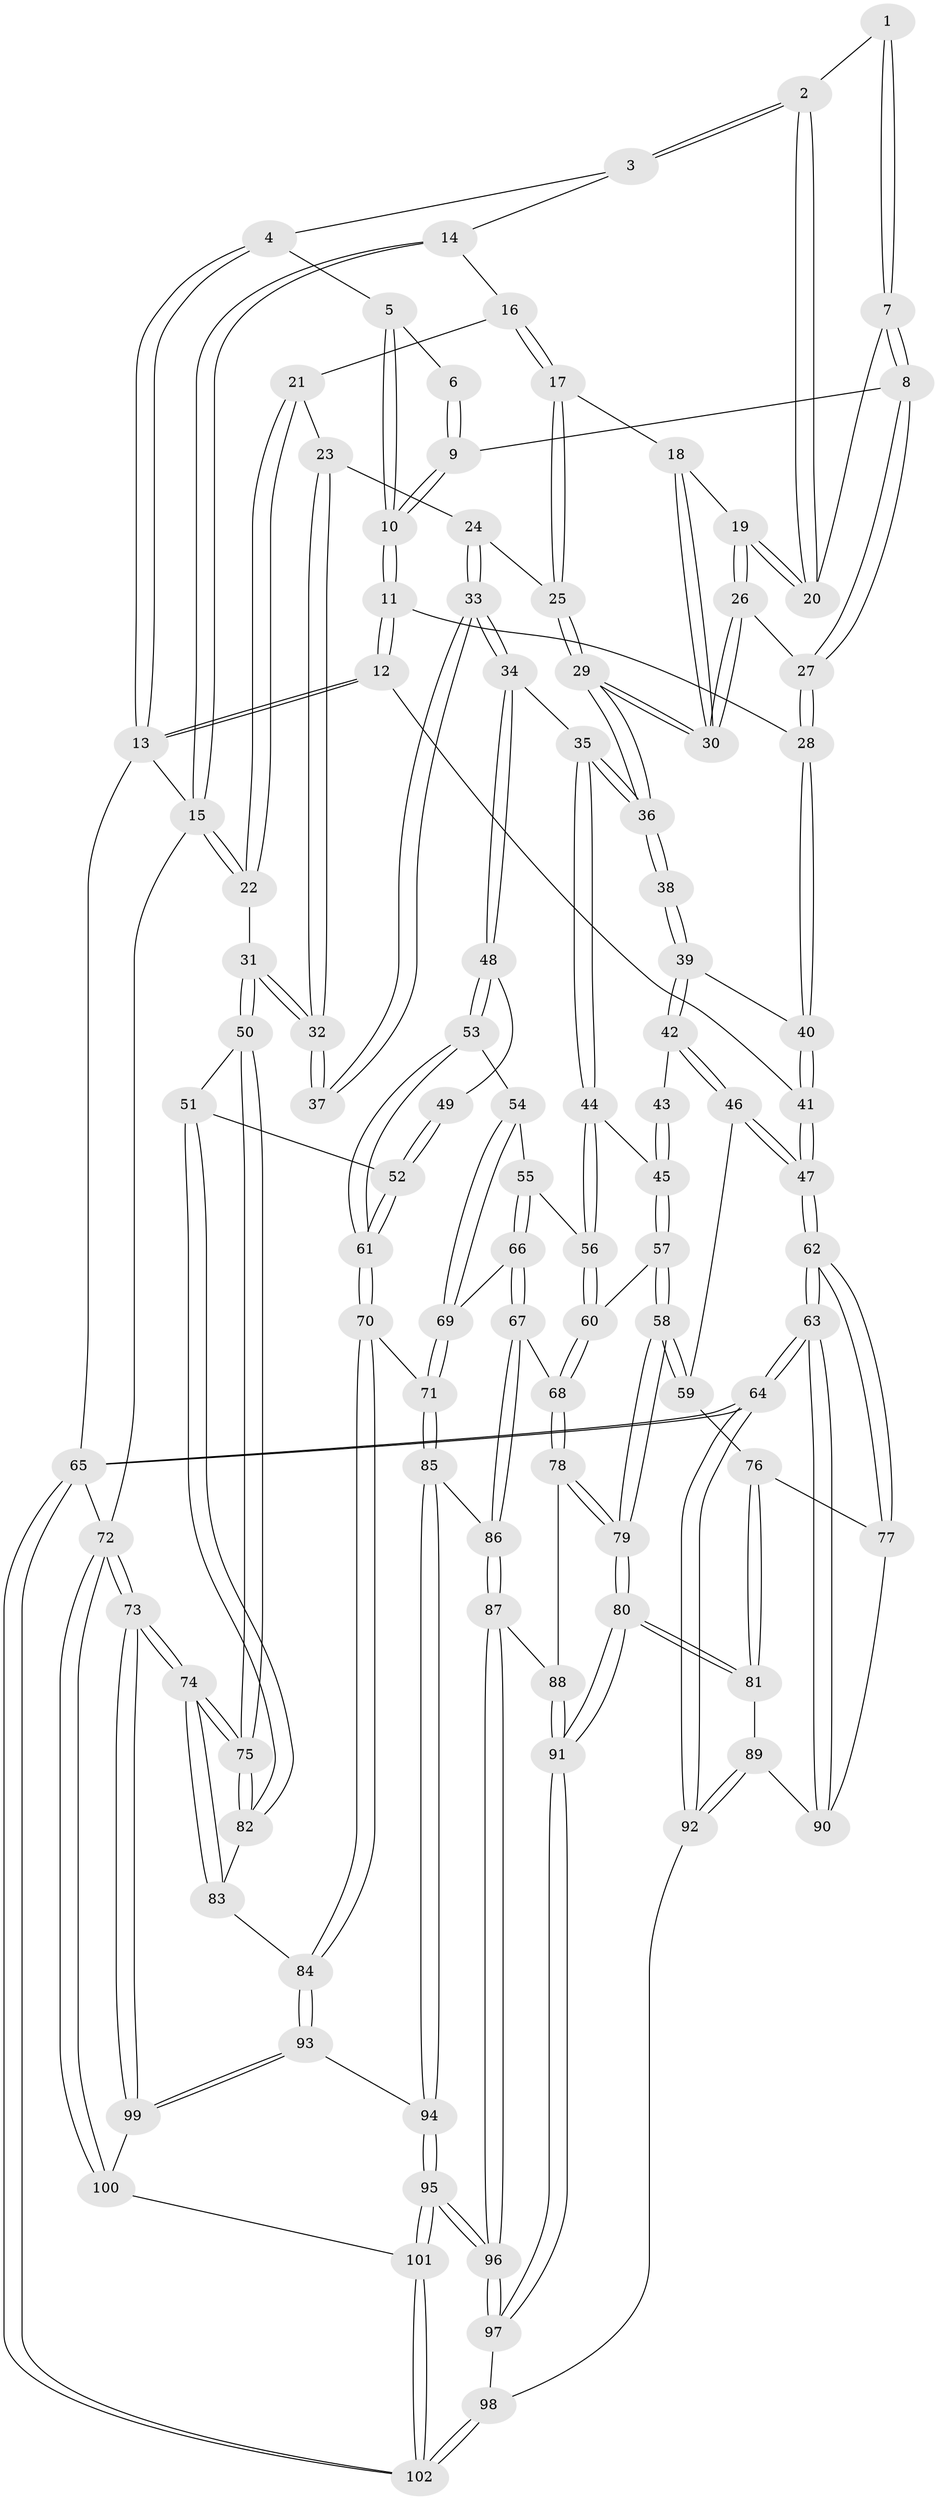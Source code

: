 // Generated by graph-tools (version 1.1) at 2025/01/03/09/25 05:01:55]
// undirected, 102 vertices, 252 edges
graph export_dot {
graph [start="1"]
  node [color=gray90,style=filled];
  1 [pos="+0.3440410259713706+0.03901616788282932"];
  2 [pos="+0.49474289948251354+0"];
  3 [pos="+0.5192771327051994+0"];
  4 [pos="+0.22700193383915934+0"];
  5 [pos="+0.24791541290241043+0"];
  6 [pos="+0.3306272881652117+0.041513380217710776"];
  7 [pos="+0.3861505790732909+0.11902773982027923"];
  8 [pos="+0.3775043992660578+0.12538155840583645"];
  9 [pos="+0.3104257391538429+0.09974300042251938"];
  10 [pos="+0.22370571559747976+0.10461185421877751"];
  11 [pos="+0.21932684890830917+0.10985391987355814"];
  12 [pos="+0+0.16845526275443667"];
  13 [pos="+0+0"];
  14 [pos="+0.6673720981269909+0"];
  15 [pos="+1+0"];
  16 [pos="+0.7309345665807148+0.028378219859583467"];
  17 [pos="+0.7117823885736354+0.08431051373393339"];
  18 [pos="+0.6798731772728527+0.10316566425424466"];
  19 [pos="+0.5035771472053353+0.12269259496175988"];
  20 [pos="+0.4766726809288811+0.0794593477243105"];
  21 [pos="+0.8813798116229029+0.09151042944352966"];
  22 [pos="+1+0.17264889870917874"];
  23 [pos="+0.7968513648289648+0.1992898337156478"];
  24 [pos="+0.7611846859978572+0.1900987160737225"];
  25 [pos="+0.737496317016748+0.1721504217220584"];
  26 [pos="+0.5216565104525711+0.24444367935860306"];
  27 [pos="+0.33645207330455834+0.267421988855642"];
  28 [pos="+0.30963245462148037+0.2859906481286391"];
  29 [pos="+0.6078337777197188+0.35583305114032576"];
  30 [pos="+0.5571469690493916+0.2745260899500169"];
  31 [pos="+1+0.2959525109852748"];
  32 [pos="+1+0.32243892305350924"];
  33 [pos="+0.7694833041313287+0.32681378520002"];
  34 [pos="+0.6190623955188269+0.36941222587401396"];
  35 [pos="+0.6132266911836273+0.3672180529304545"];
  36 [pos="+0.6094933212340731+0.3619175081738383"];
  37 [pos="+0.9672703139660279+0.33665818857488133"];
  38 [pos="+0.4604058337360724+0.38915430417252284"];
  39 [pos="+0.2983210811117242+0.340256332716485"];
  40 [pos="+0.2926171980892411+0.3188500547860231"];
  41 [pos="+0+0.2675453211230143"];
  42 [pos="+0.2919738284465928+0.42185403230079316"];
  43 [pos="+0.43145417544954573+0.4522481354965065"];
  44 [pos="+0.5664052599411884+0.45646663300607804"];
  45 [pos="+0.45076991454588095+0.5022936236028896"];
  46 [pos="+0.27456876538268876+0.4860495945601114"];
  47 [pos="+0+0.38766854186811955"];
  48 [pos="+0.7031950058076091+0.4659429301675948"];
  49 [pos="+0.8606537767345956+0.44457685338323816"];
  50 [pos="+1+0.4970918583397463"];
  51 [pos="+0.9197326448346992+0.6207001778980349"];
  52 [pos="+0.8298479731916478+0.6119005959006686"];
  53 [pos="+0.7176833315544479+0.5362599770507803"];
  54 [pos="+0.6377919800601745+0.5831561877641082"];
  55 [pos="+0.5814787674389903+0.569255997709649"];
  56 [pos="+0.5656004182527787+0.500095094036464"];
  57 [pos="+0.4115006329365907+0.5588479940110764"];
  58 [pos="+0.3113660655045421+0.5719236133323748"];
  59 [pos="+0.278602890860198+0.5134918123758933"];
  60 [pos="+0.4607330684479251+0.5891240269220517"];
  61 [pos="+0.7974680168384932+0.6250836597343615"];
  62 [pos="+0+0.5426540009773638"];
  63 [pos="+0+0.824433729816117"];
  64 [pos="+0+1"];
  65 [pos="+0+1"];
  66 [pos="+0.5276580202617006+0.6502772276118014"];
  67 [pos="+0.5220088201355165+0.6538096077746626"];
  68 [pos="+0.5180106030606054+0.652229348960831"];
  69 [pos="+0.6522819338154846+0.6629945584883732"];
  70 [pos="+0.7578923682601344+0.7038567493776343"];
  71 [pos="+0.7036267635524229+0.7067851596280382"];
  72 [pos="+1+1"];
  73 [pos="+1+1"];
  74 [pos="+1+1"];
  75 [pos="+1+0.9771426653060552"];
  76 [pos="+0.062192636344796555+0.5861611203519331"];
  77 [pos="+0+0.5699341444485265"];
  78 [pos="+0.4143588578965207+0.6954337239828094"];
  79 [pos="+0.2930762088968778+0.6678212578568385"];
  80 [pos="+0.26497361528821817+0.7118224828749257"];
  81 [pos="+0.2511654364701262+0.7112963957541343"];
  82 [pos="+0.9357774734780113+0.7104209172391514"];
  83 [pos="+0.8833965161640716+0.7793483119150691"];
  84 [pos="+0.8026944498149994+0.7990029140861532"];
  85 [pos="+0.6267583188674787+0.7640374223785458"];
  86 [pos="+0.5379715664401205+0.7453995154348718"];
  87 [pos="+0.505259100048142+0.7852351155496412"];
  88 [pos="+0.4396913774923353+0.7488653659215995"];
  89 [pos="+0.15008631775280834+0.748997949948329"];
  90 [pos="+0.12798932314754108+0.7398430965071404"];
  91 [pos="+0.3005289252074302+0.8283746842633407"];
  92 [pos="+0.052105665208624426+0.9249039629465761"];
  93 [pos="+0.8010554432907633+0.8102554575702763"];
  94 [pos="+0.6398300955064974+0.8751998099696612"];
  95 [pos="+0.5328630696705433+1"];
  96 [pos="+0.4648731406556644+0.9468011728063539"];
  97 [pos="+0.3005332166564263+0.8284038968599654"];
  98 [pos="+0.28312626746593494+0.8437722345331177"];
  99 [pos="+0.8237641706098221+0.8894721071100512"];
  100 [pos="+0.5685145663864307+1"];
  101 [pos="+0.5456601346553276+1"];
  102 [pos="+0.1352457758548518+1"];
  1 -- 2;
  1 -- 7;
  1 -- 7;
  2 -- 3;
  2 -- 3;
  2 -- 20;
  2 -- 20;
  3 -- 4;
  3 -- 14;
  4 -- 5;
  4 -- 13;
  4 -- 13;
  5 -- 6;
  5 -- 10;
  5 -- 10;
  6 -- 9;
  6 -- 9;
  7 -- 8;
  7 -- 8;
  7 -- 20;
  8 -- 9;
  8 -- 27;
  8 -- 27;
  9 -- 10;
  9 -- 10;
  10 -- 11;
  10 -- 11;
  11 -- 12;
  11 -- 12;
  11 -- 28;
  12 -- 13;
  12 -- 13;
  12 -- 41;
  13 -- 15;
  13 -- 65;
  14 -- 15;
  14 -- 15;
  14 -- 16;
  15 -- 22;
  15 -- 22;
  15 -- 72;
  16 -- 17;
  16 -- 17;
  16 -- 21;
  17 -- 18;
  17 -- 25;
  17 -- 25;
  18 -- 19;
  18 -- 30;
  18 -- 30;
  19 -- 20;
  19 -- 20;
  19 -- 26;
  19 -- 26;
  21 -- 22;
  21 -- 22;
  21 -- 23;
  22 -- 31;
  23 -- 24;
  23 -- 32;
  23 -- 32;
  24 -- 25;
  24 -- 33;
  24 -- 33;
  25 -- 29;
  25 -- 29;
  26 -- 27;
  26 -- 30;
  26 -- 30;
  27 -- 28;
  27 -- 28;
  28 -- 40;
  28 -- 40;
  29 -- 30;
  29 -- 30;
  29 -- 36;
  29 -- 36;
  31 -- 32;
  31 -- 32;
  31 -- 50;
  31 -- 50;
  32 -- 37;
  32 -- 37;
  33 -- 34;
  33 -- 34;
  33 -- 37;
  33 -- 37;
  34 -- 35;
  34 -- 48;
  34 -- 48;
  35 -- 36;
  35 -- 36;
  35 -- 44;
  35 -- 44;
  36 -- 38;
  36 -- 38;
  38 -- 39;
  38 -- 39;
  39 -- 40;
  39 -- 42;
  39 -- 42;
  40 -- 41;
  40 -- 41;
  41 -- 47;
  41 -- 47;
  42 -- 43;
  42 -- 46;
  42 -- 46;
  43 -- 45;
  43 -- 45;
  44 -- 45;
  44 -- 56;
  44 -- 56;
  45 -- 57;
  45 -- 57;
  46 -- 47;
  46 -- 47;
  46 -- 59;
  47 -- 62;
  47 -- 62;
  48 -- 49;
  48 -- 53;
  48 -- 53;
  49 -- 52;
  49 -- 52;
  50 -- 51;
  50 -- 75;
  50 -- 75;
  51 -- 52;
  51 -- 82;
  51 -- 82;
  52 -- 61;
  52 -- 61;
  53 -- 54;
  53 -- 61;
  53 -- 61;
  54 -- 55;
  54 -- 69;
  54 -- 69;
  55 -- 56;
  55 -- 66;
  55 -- 66;
  56 -- 60;
  56 -- 60;
  57 -- 58;
  57 -- 58;
  57 -- 60;
  58 -- 59;
  58 -- 59;
  58 -- 79;
  58 -- 79;
  59 -- 76;
  60 -- 68;
  60 -- 68;
  61 -- 70;
  61 -- 70;
  62 -- 63;
  62 -- 63;
  62 -- 77;
  62 -- 77;
  63 -- 64;
  63 -- 64;
  63 -- 90;
  63 -- 90;
  64 -- 65;
  64 -- 65;
  64 -- 92;
  64 -- 92;
  65 -- 102;
  65 -- 102;
  65 -- 72;
  66 -- 67;
  66 -- 67;
  66 -- 69;
  67 -- 68;
  67 -- 86;
  67 -- 86;
  68 -- 78;
  68 -- 78;
  69 -- 71;
  69 -- 71;
  70 -- 71;
  70 -- 84;
  70 -- 84;
  71 -- 85;
  71 -- 85;
  72 -- 73;
  72 -- 73;
  72 -- 100;
  72 -- 100;
  73 -- 74;
  73 -- 74;
  73 -- 99;
  73 -- 99;
  74 -- 75;
  74 -- 75;
  74 -- 83;
  74 -- 83;
  75 -- 82;
  75 -- 82;
  76 -- 77;
  76 -- 81;
  76 -- 81;
  77 -- 90;
  78 -- 79;
  78 -- 79;
  78 -- 88;
  79 -- 80;
  79 -- 80;
  80 -- 81;
  80 -- 81;
  80 -- 91;
  80 -- 91;
  81 -- 89;
  82 -- 83;
  83 -- 84;
  84 -- 93;
  84 -- 93;
  85 -- 86;
  85 -- 94;
  85 -- 94;
  86 -- 87;
  86 -- 87;
  87 -- 88;
  87 -- 96;
  87 -- 96;
  88 -- 91;
  88 -- 91;
  89 -- 90;
  89 -- 92;
  89 -- 92;
  91 -- 97;
  91 -- 97;
  92 -- 98;
  93 -- 94;
  93 -- 99;
  93 -- 99;
  94 -- 95;
  94 -- 95;
  95 -- 96;
  95 -- 96;
  95 -- 101;
  95 -- 101;
  96 -- 97;
  96 -- 97;
  97 -- 98;
  98 -- 102;
  98 -- 102;
  99 -- 100;
  100 -- 101;
  101 -- 102;
  101 -- 102;
}
